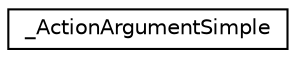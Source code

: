 digraph "Graphical Class Hierarchy"
{
  edge [fontname="Helvetica",fontsize="10",labelfontname="Helvetica",labelfontsize="10"];
  node [fontname="Helvetica",fontsize="10",shape=record];
  rankdir="LR";
  Node1 [label="_ActionArgumentSimple",height=0.2,width=0.4,color="black", fillcolor="white", style="filled",URL="$struct___action_argument_simple.html"];
}
